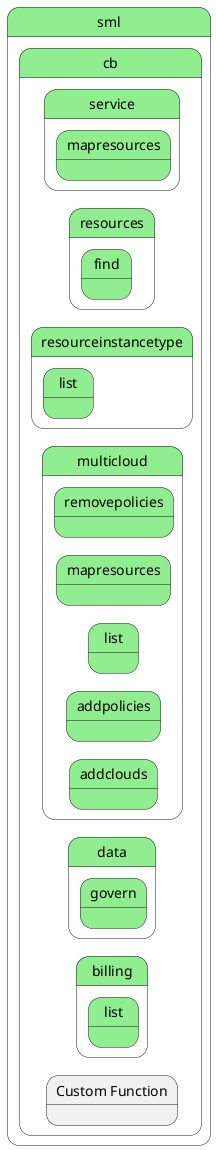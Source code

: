 @startuml
left to right direction


state "sml" as sml #lightgreen {
state "cb" as smlcb #lightgreen {
}
}


state smlcb #lightgreen {
    state "Custom Function" as cbfunction {
    }
}

        state "sml" as sml #lightgreen {
state "cb" as smlcb #lightgreen {
state "billing" as smlcbbilling #lightgreen {
state "list" as smlcbbillinglist #lightgreen {
}
}
}
}


        state "sml" as sml #lightgreen {
state "cb" as smlcb #lightgreen {
state "data" as smlcbdata #lightgreen {
state "govern" as smlcbdatagovern #lightgreen {
}
}
}
}


        state "sml" as sml #lightgreen {
state "cb" as smlcb #lightgreen {
state "multicloud" as smlcbmulticloud #lightgreen {
state "addclouds" as smlcbmulticloudaddclouds #lightgreen {
}
}
}
}


        state "sml" as sml #lightgreen {
state "cb" as smlcb #lightgreen {
state "multicloud" as smlcbmulticloud #lightgreen {
state "addpolicies" as smlcbmulticloudaddpolicies #lightgreen {
}
}
}
}


        state "sml" as sml #lightgreen {
state "cb" as smlcb #lightgreen {
state "multicloud" as smlcbmulticloud #lightgreen {
state "list" as smlcbmulticloudlist #lightgreen {
}
}
}
}


        state "sml" as sml #lightgreen {
state "cb" as smlcb #lightgreen {
state "multicloud" as smlcbmulticloud #lightgreen {
state "mapresources" as smlcbmulticloudmapresources #lightgreen {
}
}
}
}


        state "sml" as sml #lightgreen {
state "cb" as smlcb #lightgreen {
state "multicloud" as smlcbmulticloud #lightgreen {
state "removepolicies" as smlcbmulticloudremovepolicies #lightgreen {
}
}
}
}


        state "sml" as sml #lightgreen {
state "cb" as smlcb #lightgreen {
state "resourceinstancetype" as smlcbresourceinstancetype #lightgreen {
state "list" as smlcbresourceinstancetypelist #lightgreen {
}
}
}
}


        state "sml" as sml #lightgreen {
state "cb" as smlcb #lightgreen {
state "resources" as smlcbresources #lightgreen {
state "find" as smlcbresourcesfind #lightgreen {
}
}
}
}


        state "sml" as sml #lightgreen {
state "cb" as smlcb #lightgreen {
state "service" as smlcbservice #lightgreen {
state "mapresources" as smlcbservicemapresources #lightgreen {
}
}
}
}






@enduml
